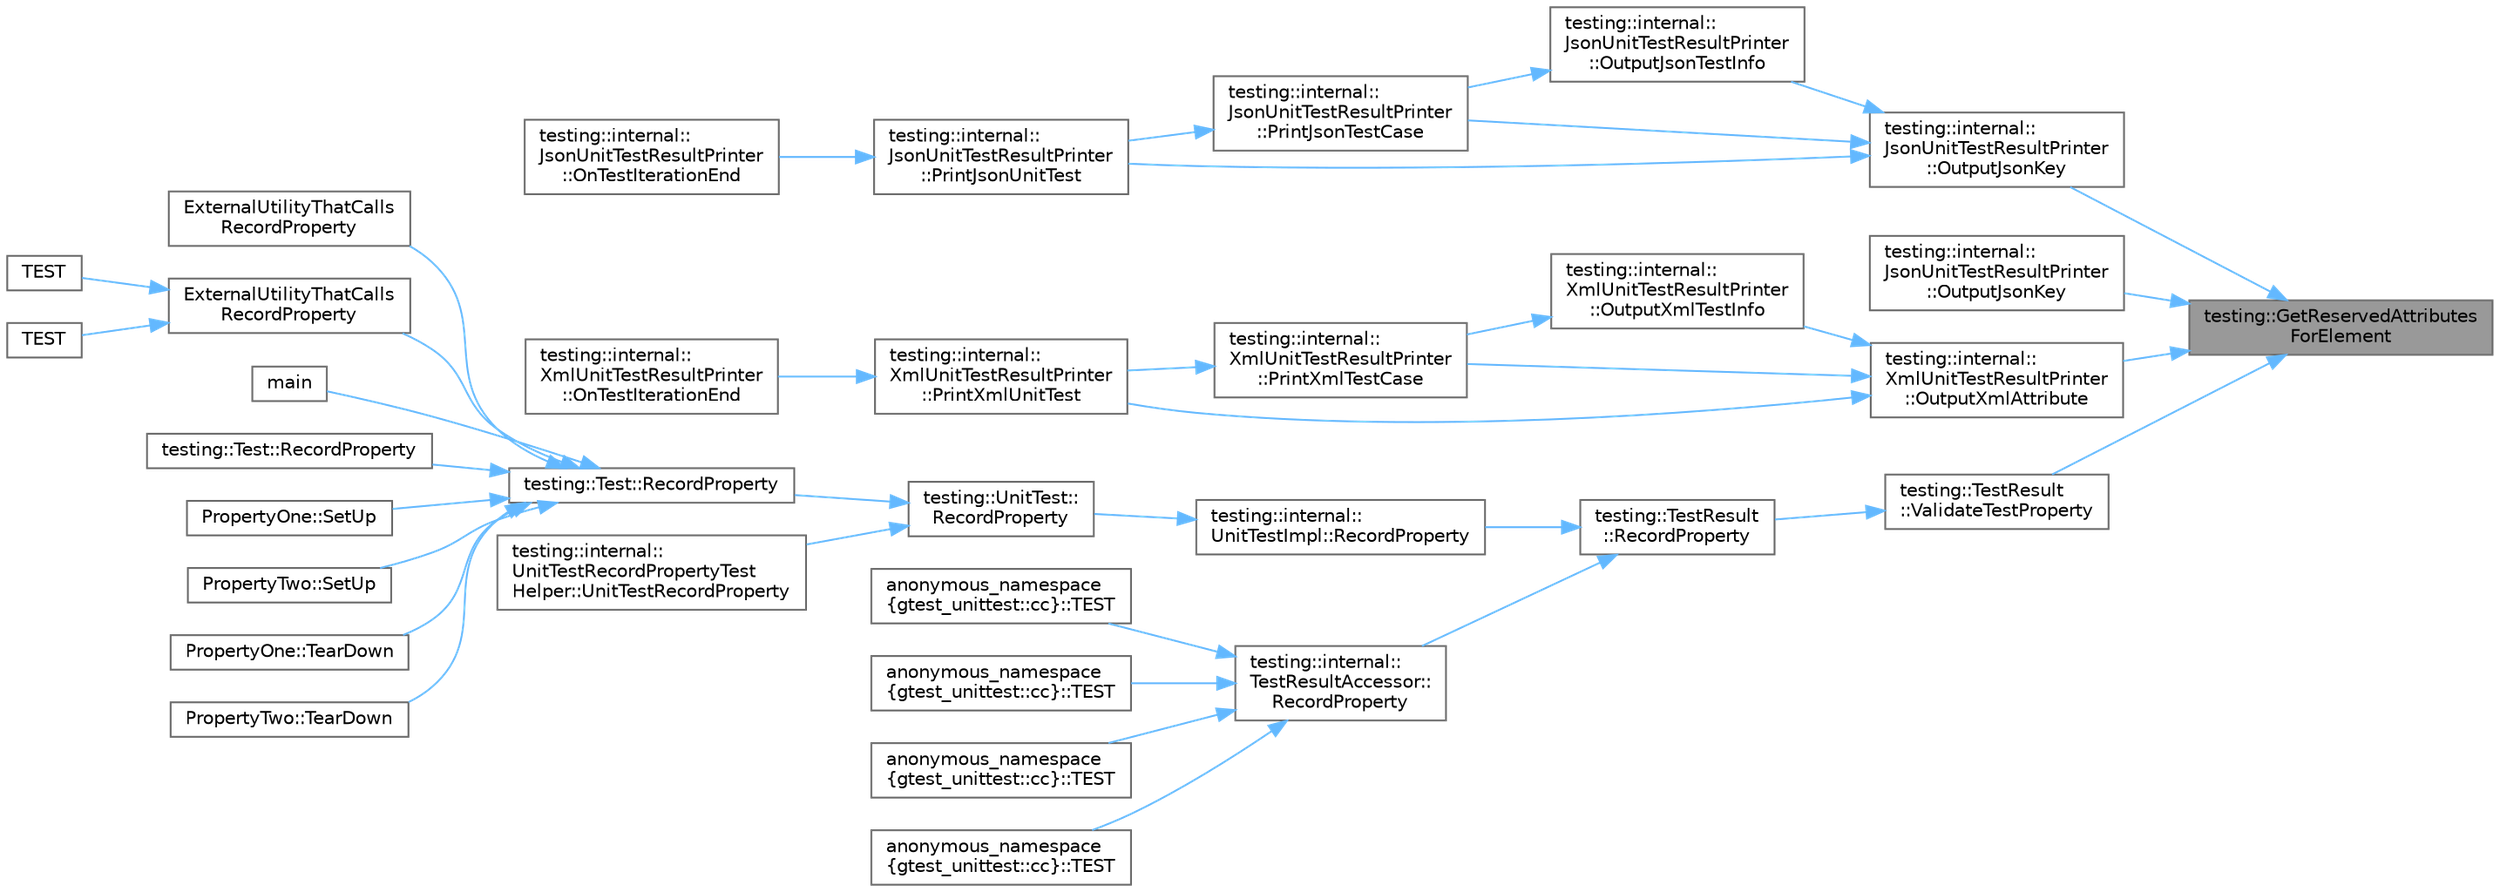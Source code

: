 digraph "testing::GetReservedAttributesForElement"
{
 // LATEX_PDF_SIZE
  bgcolor="transparent";
  edge [fontname=Helvetica,fontsize=10,labelfontname=Helvetica,labelfontsize=10];
  node [fontname=Helvetica,fontsize=10,shape=box,height=0.2,width=0.4];
  rankdir="RL";
  Node1 [id="Node000001",label="testing::GetReservedAttributes\lForElement",height=0.2,width=0.4,color="gray40", fillcolor="grey60", style="filled", fontcolor="black",tooltip=" "];
  Node1 -> Node2 [id="edge1_Node000001_Node000002",dir="back",color="steelblue1",style="solid",tooltip=" "];
  Node2 [id="Node000002",label="testing::internal::\lJsonUnitTestResultPrinter\l::OutputJsonKey",height=0.2,width=0.4,color="grey40", fillcolor="white", style="filled",URL="$classtesting_1_1internal_1_1_json_unit_test_result_printer.html#a63dcc481aba7d2305fad8ad9d4d8090c",tooltip=" "];
  Node2 -> Node3 [id="edge2_Node000002_Node000003",dir="back",color="steelblue1",style="solid",tooltip=" "];
  Node3 [id="Node000003",label="testing::internal::\lJsonUnitTestResultPrinter\l::OutputJsonTestInfo",height=0.2,width=0.4,color="grey40", fillcolor="white", style="filled",URL="$classtesting_1_1internal_1_1_json_unit_test_result_printer.html#ac71993ea21af1c1c1b3b8b942790d127",tooltip=" "];
  Node3 -> Node4 [id="edge3_Node000003_Node000004",dir="back",color="steelblue1",style="solid",tooltip=" "];
  Node4 [id="Node000004",label="testing::internal::\lJsonUnitTestResultPrinter\l::PrintJsonTestCase",height=0.2,width=0.4,color="grey40", fillcolor="white", style="filled",URL="$classtesting_1_1internal_1_1_json_unit_test_result_printer.html#a7c939f77c4e1245048a69af80f3db787",tooltip=" "];
  Node4 -> Node5 [id="edge4_Node000004_Node000005",dir="back",color="steelblue1",style="solid",tooltip=" "];
  Node5 [id="Node000005",label="testing::internal::\lJsonUnitTestResultPrinter\l::PrintJsonUnitTest",height=0.2,width=0.4,color="grey40", fillcolor="white", style="filled",URL="$classtesting_1_1internal_1_1_json_unit_test_result_printer.html#a18b5f31f180d47044871e0dd4ec38a00",tooltip=" "];
  Node5 -> Node6 [id="edge5_Node000005_Node000006",dir="back",color="steelblue1",style="solid",tooltip=" "];
  Node6 [id="Node000006",label="testing::internal::\lJsonUnitTestResultPrinter\l::OnTestIterationEnd",height=0.2,width=0.4,color="grey40", fillcolor="white", style="filled",URL="$classtesting_1_1internal_1_1_json_unit_test_result_printer.html#a44edb54cf1ab8cdcd56bda5058b8f1d6",tooltip=" "];
  Node2 -> Node4 [id="edge6_Node000002_Node000004",dir="back",color="steelblue1",style="solid",tooltip=" "];
  Node2 -> Node5 [id="edge7_Node000002_Node000005",dir="back",color="steelblue1",style="solid",tooltip=" "];
  Node1 -> Node7 [id="edge8_Node000001_Node000007",dir="back",color="steelblue1",style="solid",tooltip=" "];
  Node7 [id="Node000007",label="testing::internal::\lJsonUnitTestResultPrinter\l::OutputJsonKey",height=0.2,width=0.4,color="grey40", fillcolor="white", style="filled",URL="$classtesting_1_1internal_1_1_json_unit_test_result_printer.html#a312b071e5ed3913b854490b1e427d326",tooltip=" "];
  Node1 -> Node8 [id="edge9_Node000001_Node000008",dir="back",color="steelblue1",style="solid",tooltip=" "];
  Node8 [id="Node000008",label="testing::internal::\lXmlUnitTestResultPrinter\l::OutputXmlAttribute",height=0.2,width=0.4,color="grey40", fillcolor="white", style="filled",URL="$classtesting_1_1internal_1_1_xml_unit_test_result_printer.html#aa8ca7066de948d26d171597430c75839",tooltip=" "];
  Node8 -> Node9 [id="edge10_Node000008_Node000009",dir="back",color="steelblue1",style="solid",tooltip=" "];
  Node9 [id="Node000009",label="testing::internal::\lXmlUnitTestResultPrinter\l::OutputXmlTestInfo",height=0.2,width=0.4,color="grey40", fillcolor="white", style="filled",URL="$classtesting_1_1internal_1_1_xml_unit_test_result_printer.html#af642843faed4cd28c77d688f6f2820d7",tooltip=" "];
  Node9 -> Node10 [id="edge11_Node000009_Node000010",dir="back",color="steelblue1",style="solid",tooltip=" "];
  Node10 [id="Node000010",label="testing::internal::\lXmlUnitTestResultPrinter\l::PrintXmlTestCase",height=0.2,width=0.4,color="grey40", fillcolor="white", style="filled",URL="$classtesting_1_1internal_1_1_xml_unit_test_result_printer.html#a7f7accabeac896d4271f36d24ca02dba",tooltip=" "];
  Node10 -> Node11 [id="edge12_Node000010_Node000011",dir="back",color="steelblue1",style="solid",tooltip=" "];
  Node11 [id="Node000011",label="testing::internal::\lXmlUnitTestResultPrinter\l::PrintXmlUnitTest",height=0.2,width=0.4,color="grey40", fillcolor="white", style="filled",URL="$classtesting_1_1internal_1_1_xml_unit_test_result_printer.html#a3be1c8766241d0f34cdf59b45a52f73b",tooltip=" "];
  Node11 -> Node12 [id="edge13_Node000011_Node000012",dir="back",color="steelblue1",style="solid",tooltip=" "];
  Node12 [id="Node000012",label="testing::internal::\lXmlUnitTestResultPrinter\l::OnTestIterationEnd",height=0.2,width=0.4,color="grey40", fillcolor="white", style="filled",URL="$classtesting_1_1internal_1_1_xml_unit_test_result_printer.html#a2ae986dd2f4f2aed31cc6f3bc8c56898",tooltip=" "];
  Node8 -> Node10 [id="edge14_Node000008_Node000010",dir="back",color="steelblue1",style="solid",tooltip=" "];
  Node8 -> Node11 [id="edge15_Node000008_Node000011",dir="back",color="steelblue1",style="solid",tooltip=" "];
  Node1 -> Node13 [id="edge16_Node000001_Node000013",dir="back",color="steelblue1",style="solid",tooltip=" "];
  Node13 [id="Node000013",label="testing::TestResult\l::ValidateTestProperty",height=0.2,width=0.4,color="grey40", fillcolor="white", style="filled",URL="$classtesting_1_1_test_result.html#a818c06cd2bfc00d6c81b0cebca044cb1",tooltip=" "];
  Node13 -> Node14 [id="edge17_Node000013_Node000014",dir="back",color="steelblue1",style="solid",tooltip=" "];
  Node14 [id="Node000014",label="testing::TestResult\l::RecordProperty",height=0.2,width=0.4,color="grey40", fillcolor="white", style="filled",URL="$classtesting_1_1_test_result.html#ac253b0fd7ea70f457e9517e415eac32d",tooltip=" "];
  Node14 -> Node15 [id="edge18_Node000014_Node000015",dir="back",color="steelblue1",style="solid",tooltip=" "];
  Node15 [id="Node000015",label="testing::internal::\lUnitTestImpl::RecordProperty",height=0.2,width=0.4,color="grey40", fillcolor="white", style="filled",URL="$classtesting_1_1internal_1_1_unit_test_impl.html#a15e4af4df167d2504decbc8fcc108a6f",tooltip=" "];
  Node15 -> Node16 [id="edge19_Node000015_Node000016",dir="back",color="steelblue1",style="solid",tooltip=" "];
  Node16 [id="Node000016",label="testing::UnitTest::\lRecordProperty",height=0.2,width=0.4,color="grey40", fillcolor="white", style="filled",URL="$classtesting_1_1_unit_test.html#a2c96a4a02c34095e07c6999e7686367f",tooltip=" "];
  Node16 -> Node17 [id="edge20_Node000016_Node000017",dir="back",color="steelblue1",style="solid",tooltip=" "];
  Node17 [id="Node000017",label="testing::Test::RecordProperty",height=0.2,width=0.4,color="grey40", fillcolor="white", style="filled",URL="$classtesting_1_1_test.html#a1559ce1c83f56993b582650c091535a7",tooltip=" "];
  Node17 -> Node18 [id="edge21_Node000017_Node000018",dir="back",color="steelblue1",style="solid",tooltip=" "];
  Node18 [id="Node000018",label="ExternalUtilityThatCalls\lRecordProperty",height=0.2,width=0.4,color="grey40", fillcolor="white", style="filled",URL="$gtest__xml__output__unittest___8cc.html#a88d769551f5ca79a6668f6ef64a1abdd",tooltip=" "];
  Node17 -> Node19 [id="edge22_Node000017_Node000019",dir="back",color="steelblue1",style="solid",tooltip=" "];
  Node19 [id="Node000019",label="ExternalUtilityThatCalls\lRecordProperty",height=0.2,width=0.4,color="grey40", fillcolor="white", style="filled",URL="$gtest__xml__output__unittest___8cc.html#a8a5eb3769c1d7482bf69f3a03862c6a6",tooltip=" "];
  Node19 -> Node20 [id="edge23_Node000019_Node000020",dir="back",color="steelblue1",style="solid",tooltip=" "];
  Node20 [id="Node000020",label="TEST",height=0.2,width=0.4,color="grey40", fillcolor="white", style="filled",URL="$gtest__xml__output__unittest___8cc.html#abe7f5c93beecd6501a7b6ccf838f5b10",tooltip=" "];
  Node19 -> Node21 [id="edge24_Node000019_Node000021",dir="back",color="steelblue1",style="solid",tooltip=" "];
  Node21 [id="Node000021",label="TEST",height=0.2,width=0.4,color="grey40", fillcolor="white", style="filled",URL="$gtest__xml__output__unittest___8cc.html#aabb1993df586239008c66c29009a8b72",tooltip=" "];
  Node17 -> Node22 [id="edge25_Node000017_Node000022",dir="back",color="steelblue1",style="solid",tooltip=" "];
  Node22 [id="Node000022",label="main",height=0.2,width=0.4,color="grey40", fillcolor="white", style="filled",URL="$gtest__xml__output__unittest___8cc.html#a3c04138a5bfe5d72780bb7e82a18e627",tooltip=" "];
  Node17 -> Node23 [id="edge26_Node000017_Node000023",dir="back",color="steelblue1",style="solid",tooltip=" "];
  Node23 [id="Node000023",label="testing::Test::RecordProperty",height=0.2,width=0.4,color="grey40", fillcolor="white", style="filled",URL="$classtesting_1_1_test.html#a373da47b491b1e64e355d22d6ec99b5b",tooltip=" "];
  Node17 -> Node24 [id="edge27_Node000017_Node000024",dir="back",color="steelblue1",style="solid",tooltip=" "];
  Node24 [id="Node000024",label="PropertyOne::SetUp",height=0.2,width=0.4,color="grey40", fillcolor="white", style="filled",URL="$class_property_one.html#a9cb7d7cb508d5f1a6fc7cfead81ebc2b",tooltip=" "];
  Node17 -> Node25 [id="edge28_Node000017_Node000025",dir="back",color="steelblue1",style="solid",tooltip=" "];
  Node25 [id="Node000025",label="PropertyTwo::SetUp",height=0.2,width=0.4,color="grey40", fillcolor="white", style="filled",URL="$class_property_two.html#aa3ab39cf4e6c751cb0788c575bf92ca2",tooltip=" "];
  Node17 -> Node26 [id="edge29_Node000017_Node000026",dir="back",color="steelblue1",style="solid",tooltip=" "];
  Node26 [id="Node000026",label="PropertyOne::TearDown",height=0.2,width=0.4,color="grey40", fillcolor="white", style="filled",URL="$class_property_one.html#a3ed895113848403d5ea27f52a1bb0545",tooltip=" "];
  Node17 -> Node27 [id="edge30_Node000017_Node000027",dir="back",color="steelblue1",style="solid",tooltip=" "];
  Node27 [id="Node000027",label="PropertyTwo::TearDown",height=0.2,width=0.4,color="grey40", fillcolor="white", style="filled",URL="$class_property_two.html#aa4ffb2b9dddeba69f0f9baf133f06ef2",tooltip=" "];
  Node16 -> Node28 [id="edge31_Node000016_Node000028",dir="back",color="steelblue1",style="solid",tooltip=" "];
  Node28 [id="Node000028",label="testing::internal::\lUnitTestRecordPropertyTest\lHelper::UnitTestRecordProperty",height=0.2,width=0.4,color="grey40", fillcolor="white", style="filled",URL="$classtesting_1_1internal_1_1_unit_test_record_property_test_helper.html#a9c5432d080faf13a1db6baff0a2944f4",tooltip=" "];
  Node14 -> Node29 [id="edge32_Node000014_Node000029",dir="back",color="steelblue1",style="solid",tooltip=" "];
  Node29 [id="Node000029",label="testing::internal::\lTestResultAccessor::\lRecordProperty",height=0.2,width=0.4,color="grey40", fillcolor="white", style="filled",URL="$classtesting_1_1internal_1_1_test_result_accessor.html#abcc4b32d1b201eeef92f0ec0ae161cf9",tooltip=" "];
  Node29 -> Node30 [id="edge33_Node000029_Node000030",dir="back",color="steelblue1",style="solid",tooltip=" "];
  Node30 [id="Node000030",label="anonymous_namespace\l\{gtest_unittest::cc\}::TEST",height=0.2,width=0.4,color="grey40", fillcolor="white", style="filled",URL="$namespaceanonymous__namespace_02gtest__unittest_8cc_03.html#a89d86076a279c217e3200abb883ddfc1",tooltip=" "];
  Node29 -> Node31 [id="edge34_Node000029_Node000031",dir="back",color="steelblue1",style="solid",tooltip=" "];
  Node31 [id="Node000031",label="anonymous_namespace\l\{gtest_unittest::cc\}::TEST",height=0.2,width=0.4,color="grey40", fillcolor="white", style="filled",URL="$namespaceanonymous__namespace_02gtest__unittest_8cc_03.html#a1d4887f23362a04ae8c26614b108504c",tooltip=" "];
  Node29 -> Node32 [id="edge35_Node000029_Node000032",dir="back",color="steelblue1",style="solid",tooltip=" "];
  Node32 [id="Node000032",label="anonymous_namespace\l\{gtest_unittest::cc\}::TEST",height=0.2,width=0.4,color="grey40", fillcolor="white", style="filled",URL="$namespaceanonymous__namespace_02gtest__unittest_8cc_03.html#a5bdf3f42a8e8b4c6cf6c987258888ff8",tooltip=" "];
  Node29 -> Node33 [id="edge36_Node000029_Node000033",dir="back",color="steelblue1",style="solid",tooltip=" "];
  Node33 [id="Node000033",label="anonymous_namespace\l\{gtest_unittest::cc\}::TEST",height=0.2,width=0.4,color="grey40", fillcolor="white", style="filled",URL="$namespaceanonymous__namespace_02gtest__unittest_8cc_03.html#af173e28d6e5b16227f333d1adfd33de2",tooltip=" "];
}
